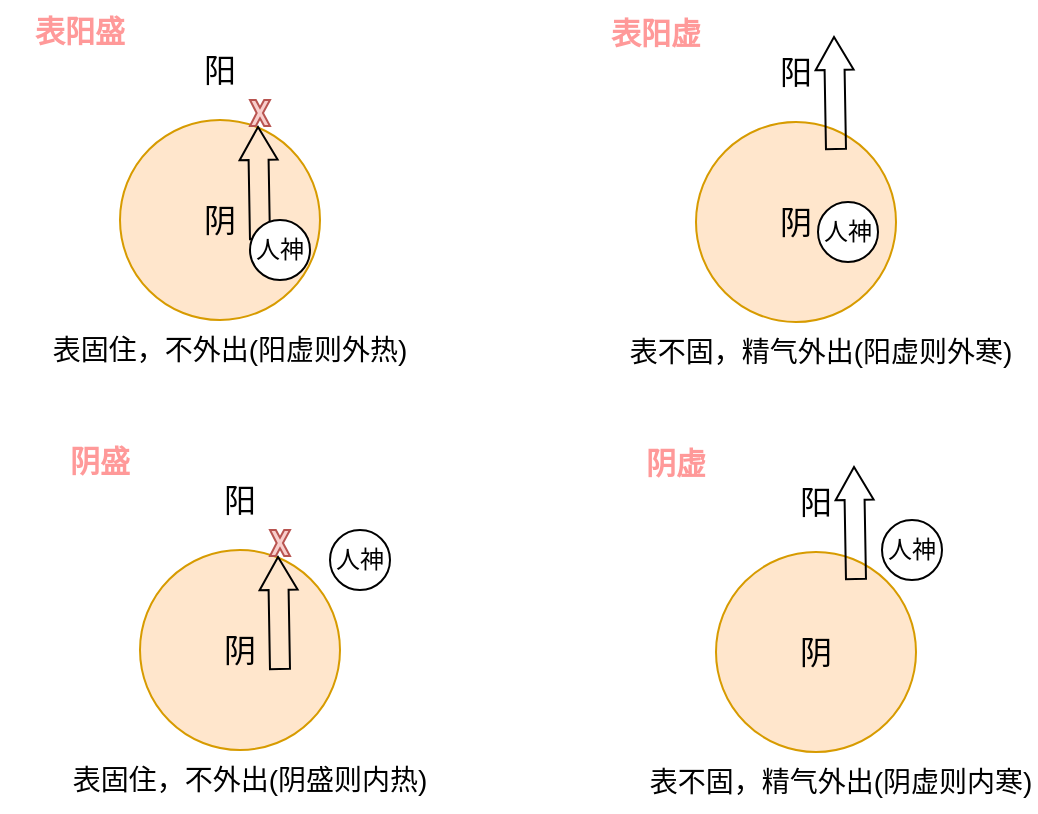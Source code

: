 <mxfile version="24.6.1" type="device">
  <diagram name="第 1 页" id="FAxyJCZb2OYBetN2Dcmv">
    <mxGraphModel dx="1050" dy="621" grid="1" gridSize="10" guides="1" tooltips="1" connect="1" arrows="1" fold="1" page="1" pageScale="1" pageWidth="827" pageHeight="1169" math="0" shadow="0">
      <root>
        <mxCell id="0" />
        <mxCell id="1" parent="0" />
        <mxCell id="2IG1ggF4Ktj4NxFq5ozq-47" value="" style="group" parent="1" vertex="1" connectable="0">
          <mxGeometry x="35" y="90" width="205" height="190" as="geometry" />
        </mxCell>
        <mxCell id="2IG1ggF4Ktj4NxFq5ozq-27" value="阴" style="ellipse;whiteSpace=wrap;html=1;aspect=fixed;fontSize=16;fillColor=#ffe6cc;strokeColor=#d79b00;" parent="2IG1ggF4Ktj4NxFq5ozq-47" vertex="1">
          <mxGeometry x="60" y="60" width="100" height="100" as="geometry" />
        </mxCell>
        <mxCell id="2IG1ggF4Ktj4NxFq5ozq-28" value="阳" style="text;html=1;align=center;verticalAlign=middle;whiteSpace=wrap;rounded=0;fontSize=16;" parent="2IG1ggF4Ktj4NxFq5ozq-47" vertex="1">
          <mxGeometry x="80" y="20" width="60" height="30" as="geometry" />
        </mxCell>
        <mxCell id="2IG1ggF4Ktj4NxFq5ozq-29" value="" style="shape=flexArrow;endArrow=classic;html=1;rounded=0;endWidth=8;endSize=5.15;" parent="2IG1ggF4Ktj4NxFq5ozq-47" edge="1">
          <mxGeometry width="50" height="50" relative="1" as="geometry">
            <mxPoint x="130" y="120" as="sourcePoint" />
            <mxPoint x="129" y="63" as="targetPoint" />
          </mxGeometry>
        </mxCell>
        <mxCell id="2IG1ggF4Ktj4NxFq5ozq-33" value="" style="verticalLabelPosition=bottom;verticalAlign=top;html=1;shape=mxgraph.basic.x;fillColor=#f8cecc;strokeColor=#b85450;" parent="2IG1ggF4Ktj4NxFq5ozq-47" vertex="1">
          <mxGeometry x="125" y="50" width="10" height="13" as="geometry" />
        </mxCell>
        <mxCell id="2IG1ggF4Ktj4NxFq5ozq-35" value="表阳盛" style="text;html=1;align=center;verticalAlign=middle;whiteSpace=wrap;rounded=0;fontSize=15;fontStyle=1;fontColor=#FF9999;" parent="2IG1ggF4Ktj4NxFq5ozq-47" vertex="1">
          <mxGeometry width="80" height="30" as="geometry" />
        </mxCell>
        <mxCell id="2IG1ggF4Ktj4NxFq5ozq-36" value="表固住，不外出(阳虚则外热)" style="text;html=1;align=center;verticalAlign=middle;whiteSpace=wrap;rounded=0;fontSize=14;" parent="2IG1ggF4Ktj4NxFq5ozq-47" vertex="1">
          <mxGeometry x="25" y="160" width="180" height="30" as="geometry" />
        </mxCell>
        <mxCell id="2IG1ggF4Ktj4NxFq5ozq-45" value="人神" style="ellipse;whiteSpace=wrap;html=1;aspect=fixed;" parent="2IG1ggF4Ktj4NxFq5ozq-47" vertex="1">
          <mxGeometry x="125" y="110" width="30" height="30" as="geometry" />
        </mxCell>
        <mxCell id="2IG1ggF4Ktj4NxFq5ozq-49" value="" style="group" parent="1" vertex="1" connectable="0">
          <mxGeometry x="323" y="91" width="220" height="190" as="geometry" />
        </mxCell>
        <mxCell id="2IG1ggF4Ktj4NxFq5ozq-39" value="阴" style="ellipse;whiteSpace=wrap;html=1;aspect=fixed;fontSize=16;container=0;fillColor=#ffe6cc;strokeColor=#d79b00;" parent="2IG1ggF4Ktj4NxFq5ozq-49" vertex="1">
          <mxGeometry x="60" y="60" width="100" height="100" as="geometry" />
        </mxCell>
        <mxCell id="2IG1ggF4Ktj4NxFq5ozq-40" value="阳" style="text;html=1;align=center;verticalAlign=middle;whiteSpace=wrap;rounded=0;fontSize=16;container=0;" parent="2IG1ggF4Ktj4NxFq5ozq-49" vertex="1">
          <mxGeometry x="80" y="20" width="60" height="30" as="geometry" />
        </mxCell>
        <mxCell id="2IG1ggF4Ktj4NxFq5ozq-41" value="" style="shape=flexArrow;endArrow=classic;html=1;rounded=0;endWidth=8;endSize=5.15;" parent="2IG1ggF4Ktj4NxFq5ozq-49" edge="1">
          <mxGeometry width="50" height="50" relative="1" as="geometry">
            <mxPoint x="130" y="74" as="sourcePoint" />
            <mxPoint x="129" y="17" as="targetPoint" />
          </mxGeometry>
        </mxCell>
        <mxCell id="2IG1ggF4Ktj4NxFq5ozq-43" value="表阳虚" style="text;html=1;align=center;verticalAlign=middle;whiteSpace=wrap;rounded=0;fontSize=15;fontStyle=1;fontColor=#FF9999;container=0;" parent="2IG1ggF4Ktj4NxFq5ozq-49" vertex="1">
          <mxGeometry width="80" height="30" as="geometry" />
        </mxCell>
        <mxCell id="2IG1ggF4Ktj4NxFq5ozq-44" value="表不固，精气外出(阳虚则外寒)" style="text;html=1;align=center;verticalAlign=middle;whiteSpace=wrap;rounded=0;fontSize=14;container=0;" parent="2IG1ggF4Ktj4NxFq5ozq-49" vertex="1">
          <mxGeometry x="25" y="160" width="195" height="30" as="geometry" />
        </mxCell>
        <mxCell id="2IG1ggF4Ktj4NxFq5ozq-46" value="人神" style="ellipse;whiteSpace=wrap;html=1;aspect=fixed;container=0;" parent="2IG1ggF4Ktj4NxFq5ozq-49" vertex="1">
          <mxGeometry x="121" y="100" width="30" height="30" as="geometry" />
        </mxCell>
        <mxCell id="2IG1ggF4Ktj4NxFq5ozq-50" value="" style="group" parent="1" vertex="1" connectable="0">
          <mxGeometry x="45" y="305" width="205" height="190" as="geometry" />
        </mxCell>
        <mxCell id="2IG1ggF4Ktj4NxFq5ozq-51" value="阴" style="ellipse;whiteSpace=wrap;html=1;aspect=fixed;fontSize=16;fillColor=#ffe6cc;strokeColor=#d79b00;" parent="2IG1ggF4Ktj4NxFq5ozq-50" vertex="1">
          <mxGeometry x="60" y="60" width="100" height="100" as="geometry" />
        </mxCell>
        <mxCell id="2IG1ggF4Ktj4NxFq5ozq-52" value="阳" style="text;html=1;align=center;verticalAlign=middle;whiteSpace=wrap;rounded=0;fontSize=16;" parent="2IG1ggF4Ktj4NxFq5ozq-50" vertex="1">
          <mxGeometry x="80" y="20" width="60" height="30" as="geometry" />
        </mxCell>
        <mxCell id="2IG1ggF4Ktj4NxFq5ozq-53" value="" style="shape=flexArrow;endArrow=classic;html=1;rounded=0;endWidth=8;endSize=5.15;" parent="2IG1ggF4Ktj4NxFq5ozq-50" edge="1">
          <mxGeometry width="50" height="50" relative="1" as="geometry">
            <mxPoint x="130" y="120" as="sourcePoint" />
            <mxPoint x="129" y="63" as="targetPoint" />
          </mxGeometry>
        </mxCell>
        <mxCell id="2IG1ggF4Ktj4NxFq5ozq-54" value="" style="verticalLabelPosition=bottom;verticalAlign=top;html=1;shape=mxgraph.basic.x;fillColor=#f8cecc;strokeColor=#b85450;" parent="2IG1ggF4Ktj4NxFq5ozq-50" vertex="1">
          <mxGeometry x="125" y="50" width="10" height="13" as="geometry" />
        </mxCell>
        <mxCell id="2IG1ggF4Ktj4NxFq5ozq-55" value="阴盛" style="text;html=1;align=center;verticalAlign=middle;whiteSpace=wrap;rounded=0;fontSize=15;fontStyle=1;fontColor=#FF9999;" parent="2IG1ggF4Ktj4NxFq5ozq-50" vertex="1">
          <mxGeometry width="80" height="30" as="geometry" />
        </mxCell>
        <mxCell id="2IG1ggF4Ktj4NxFq5ozq-56" value="表固住，不外出(阴盛则内热)" style="text;html=1;align=center;verticalAlign=middle;whiteSpace=wrap;rounded=0;fontSize=14;" parent="2IG1ggF4Ktj4NxFq5ozq-50" vertex="1">
          <mxGeometry x="25" y="160" width="180" height="30" as="geometry" />
        </mxCell>
        <mxCell id="2IG1ggF4Ktj4NxFq5ozq-57" value="人神" style="ellipse;whiteSpace=wrap;html=1;aspect=fixed;" parent="2IG1ggF4Ktj4NxFq5ozq-50" vertex="1">
          <mxGeometry x="155" y="50" width="30" height="30" as="geometry" />
        </mxCell>
        <mxCell id="2IG1ggF4Ktj4NxFq5ozq-58" value="" style="group" parent="1" vertex="1" connectable="0">
          <mxGeometry x="333" y="306" width="220" height="190" as="geometry" />
        </mxCell>
        <mxCell id="2IG1ggF4Ktj4NxFq5ozq-59" value="阴" style="ellipse;whiteSpace=wrap;html=1;aspect=fixed;fontSize=16;container=0;fillColor=#ffe6cc;strokeColor=#d79b00;" parent="2IG1ggF4Ktj4NxFq5ozq-58" vertex="1">
          <mxGeometry x="60" y="60" width="100" height="100" as="geometry" />
        </mxCell>
        <mxCell id="2IG1ggF4Ktj4NxFq5ozq-60" value="阳" style="text;html=1;align=center;verticalAlign=middle;whiteSpace=wrap;rounded=0;fontSize=16;container=0;" parent="2IG1ggF4Ktj4NxFq5ozq-58" vertex="1">
          <mxGeometry x="80" y="20" width="60" height="30" as="geometry" />
        </mxCell>
        <mxCell id="2IG1ggF4Ktj4NxFq5ozq-61" value="" style="shape=flexArrow;endArrow=classic;html=1;rounded=0;endWidth=8;endSize=5.15;" parent="2IG1ggF4Ktj4NxFq5ozq-58" edge="1">
          <mxGeometry width="50" height="50" relative="1" as="geometry">
            <mxPoint x="130" y="74" as="sourcePoint" />
            <mxPoint x="129" y="17" as="targetPoint" />
          </mxGeometry>
        </mxCell>
        <mxCell id="2IG1ggF4Ktj4NxFq5ozq-62" value="阴虚" style="text;html=1;align=center;verticalAlign=middle;whiteSpace=wrap;rounded=0;fontSize=15;fontStyle=1;fontColor=#FF9999;container=0;" parent="2IG1ggF4Ktj4NxFq5ozq-58" vertex="1">
          <mxGeometry width="80" height="30" as="geometry" />
        </mxCell>
        <mxCell id="2IG1ggF4Ktj4NxFq5ozq-63" value="表不固，精气外出(阴虚则内寒)" style="text;html=1;align=center;verticalAlign=middle;whiteSpace=wrap;rounded=0;fontSize=14;container=0;" parent="2IG1ggF4Ktj4NxFq5ozq-58" vertex="1">
          <mxGeometry x="25" y="160" width="195" height="30" as="geometry" />
        </mxCell>
        <mxCell id="2IG1ggF4Ktj4NxFq5ozq-64" value="人神" style="ellipse;whiteSpace=wrap;html=1;aspect=fixed;container=0;" parent="2IG1ggF4Ktj4NxFq5ozq-58" vertex="1">
          <mxGeometry x="143" y="44" width="30" height="30" as="geometry" />
        </mxCell>
      </root>
    </mxGraphModel>
  </diagram>
</mxfile>
